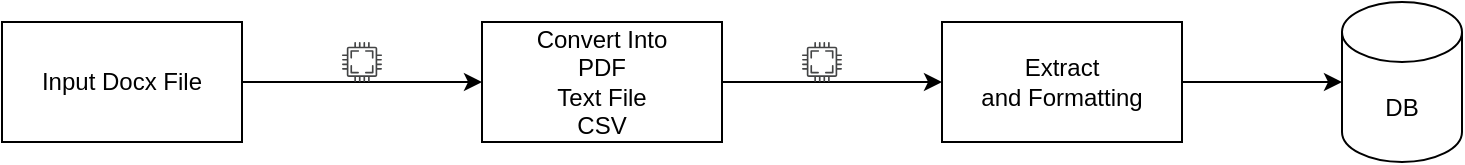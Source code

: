 <mxfile version="21.6.1" type="github">
  <diagram name="Page-1" id="IxwWd1vyqPSLj5sLqrsa">
    <mxGraphModel dx="880" dy="470" grid="1" gridSize="10" guides="1" tooltips="1" connect="1" arrows="1" fold="1" page="1" pageScale="1" pageWidth="850" pageHeight="1100" math="0" shadow="0">
      <root>
        <mxCell id="0" />
        <mxCell id="1" parent="0" />
        <mxCell id="ziZacv3kFRJm_CnA_PTC-3" style="edgeStyle=orthogonalEdgeStyle;rounded=0;orthogonalLoop=1;jettySize=auto;html=1;" edge="1" parent="1" source="ziZacv3kFRJm_CnA_PTC-1" target="ziZacv3kFRJm_CnA_PTC-2">
          <mxGeometry relative="1" as="geometry" />
        </mxCell>
        <mxCell id="ziZacv3kFRJm_CnA_PTC-1" value="Input Docx File" style="rounded=0;whiteSpace=wrap;html=1;" vertex="1" parent="1">
          <mxGeometry x="80" y="210" width="120" height="60" as="geometry" />
        </mxCell>
        <mxCell id="ziZacv3kFRJm_CnA_PTC-8" style="edgeStyle=orthogonalEdgeStyle;rounded=0;orthogonalLoop=1;jettySize=auto;html=1;" edge="1" parent="1" source="ziZacv3kFRJm_CnA_PTC-2" target="ziZacv3kFRJm_CnA_PTC-7">
          <mxGeometry relative="1" as="geometry" />
        </mxCell>
        <mxCell id="ziZacv3kFRJm_CnA_PTC-2" value="Convert Into &lt;br&gt;PDF&lt;br&gt;Text File&lt;br&gt;CSV" style="rounded=0;whiteSpace=wrap;html=1;" vertex="1" parent="1">
          <mxGeometry x="320" y="210" width="120" height="60" as="geometry" />
        </mxCell>
        <mxCell id="ziZacv3kFRJm_CnA_PTC-5" value="DB" style="shape=cylinder3;whiteSpace=wrap;html=1;boundedLbl=1;backgroundOutline=1;size=15;" vertex="1" parent="1">
          <mxGeometry x="750" y="200" width="60" height="80" as="geometry" />
        </mxCell>
        <mxCell id="ziZacv3kFRJm_CnA_PTC-9" style="edgeStyle=orthogonalEdgeStyle;rounded=0;orthogonalLoop=1;jettySize=auto;html=1;entryX=0;entryY=0.5;entryDx=0;entryDy=0;entryPerimeter=0;" edge="1" parent="1" source="ziZacv3kFRJm_CnA_PTC-7" target="ziZacv3kFRJm_CnA_PTC-5">
          <mxGeometry relative="1" as="geometry" />
        </mxCell>
        <mxCell id="ziZacv3kFRJm_CnA_PTC-7" value="Extract&lt;br&gt;and Formatting" style="rounded=0;whiteSpace=wrap;html=1;" vertex="1" parent="1">
          <mxGeometry x="550" y="210" width="120" height="60" as="geometry" />
        </mxCell>
        <mxCell id="ziZacv3kFRJm_CnA_PTC-12" value="" style="sketch=0;pointerEvents=1;shadow=0;dashed=0;html=1;strokeColor=none;fillColor=#434445;aspect=fixed;labelPosition=center;verticalLabelPosition=bottom;verticalAlign=top;align=center;outlineConnect=0;shape=mxgraph.vvd.cpu;" vertex="1" parent="1">
          <mxGeometry x="480" y="220" width="20" height="20" as="geometry" />
        </mxCell>
        <mxCell id="ziZacv3kFRJm_CnA_PTC-13" value="" style="sketch=0;pointerEvents=1;shadow=0;dashed=0;html=1;strokeColor=none;fillColor=#434445;aspect=fixed;labelPosition=center;verticalLabelPosition=bottom;verticalAlign=top;align=center;outlineConnect=0;shape=mxgraph.vvd.cpu;" vertex="1" parent="1">
          <mxGeometry x="250" y="220" width="20" height="20" as="geometry" />
        </mxCell>
      </root>
    </mxGraphModel>
  </diagram>
</mxfile>
